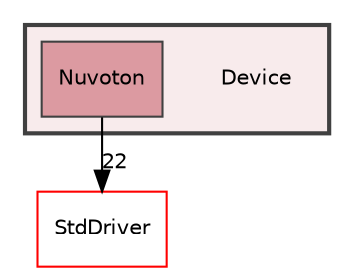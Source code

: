 digraph "Device"
{
 // LATEX_PDF_SIZE
  edge [fontname="Helvetica",fontsize="10",labelfontname="Helvetica",labelfontsize="10"];
  node [fontname="Helvetica",fontsize="10",shape=record];
  compound=true
  subgraph clusterdir_4c76ddfc10a27668d6c42d3412320ee0 {
    graph [ bgcolor="#f8ebec", pencolor="grey25", style="filled,bold,", label="", fontname="Helvetica", fontsize="10", URL="dir_4c76ddfc10a27668d6c42d3412320ee0.html"]
    dir_4c76ddfc10a27668d6c42d3412320ee0 [shape=plaintext, label="Device"];
  dir_dfa946205a9a0ffc7bda9b97689fa4ff [shape=box, label="Nuvoton", style="filled,", fillcolor="#dc9aa1", color="grey25", URL="dir_dfa946205a9a0ffc7bda9b97689fa4ff.html"];
  }
  dir_0d398eaf8b2db165a9197a6619ec9f0e [shape=box, label="StdDriver", style="", fillcolor="#f8ebec", color="red", URL="dir_0d398eaf8b2db165a9197a6619ec9f0e.html"];
  dir_dfa946205a9a0ffc7bda9b97689fa4ff->dir_0d398eaf8b2db165a9197a6619ec9f0e [headlabel="22", labeldistance=1.5 headhref="dir_000010_000017.html"];
}
